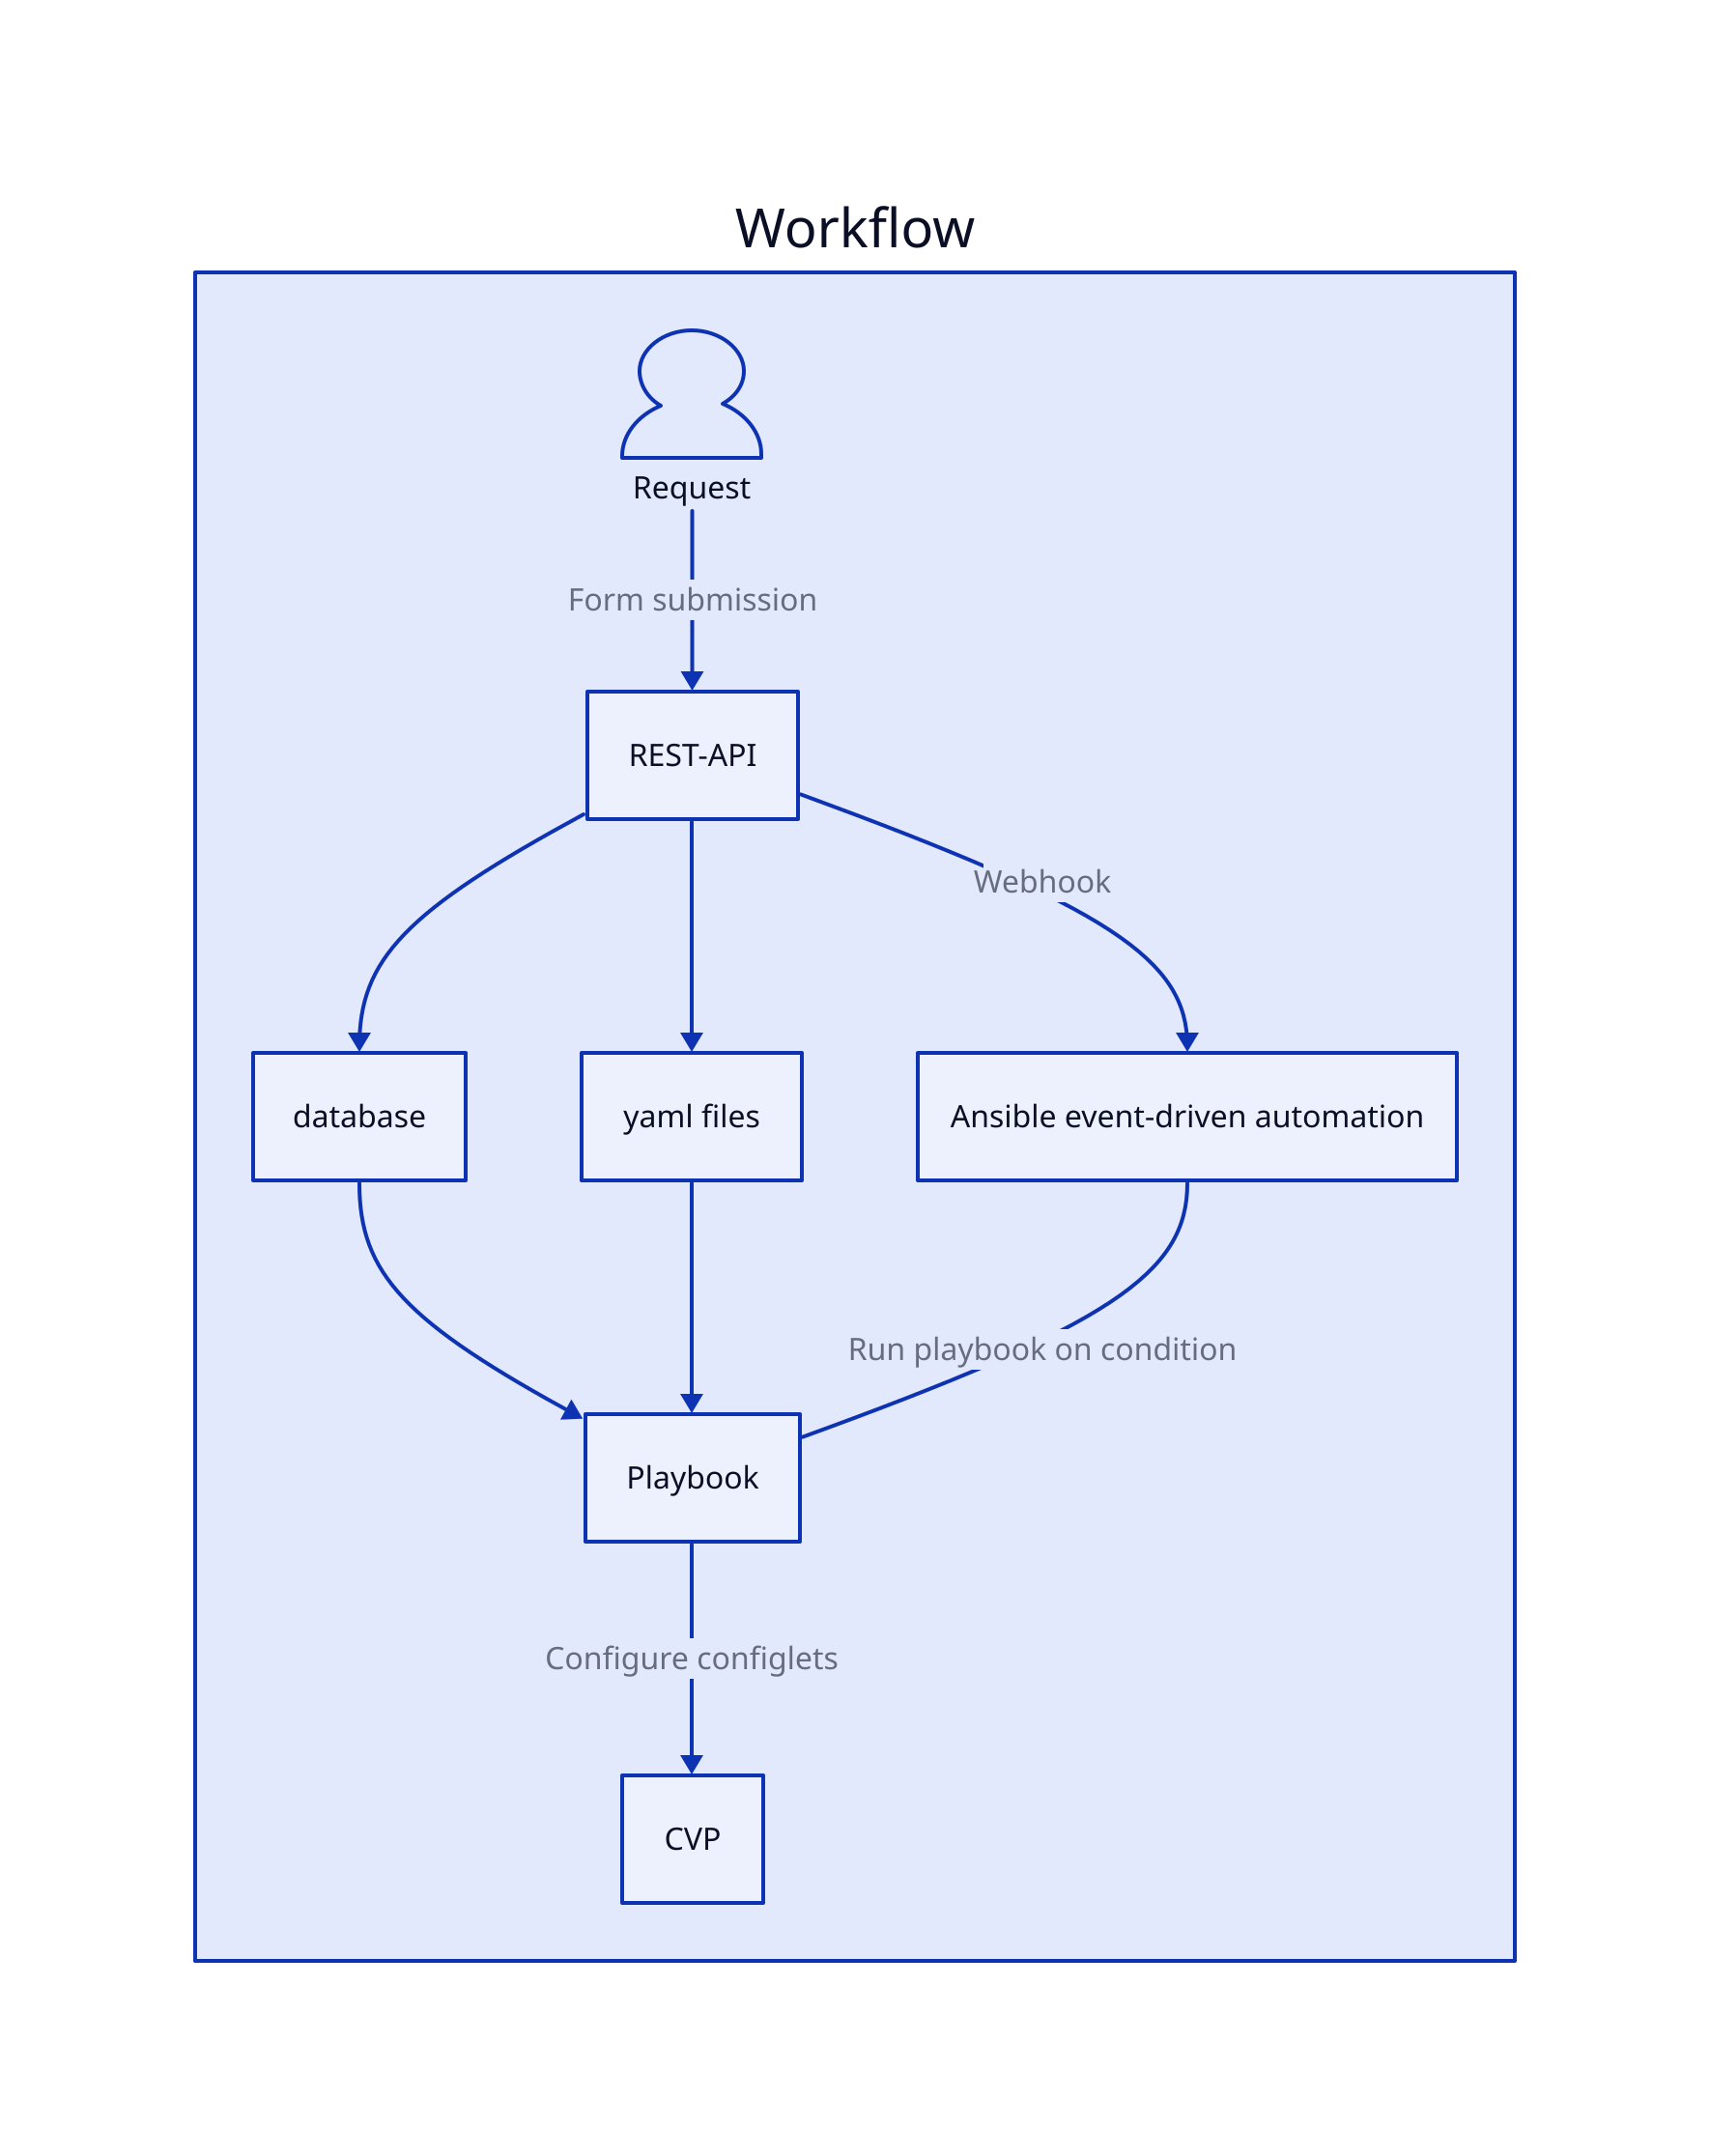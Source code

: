 Workflow: {
  x: Request
  x: {
    shape: person
  }
  database
  yaml files
  REST-API
  Ansible EDA: Ansible event-driven automation
  x -> REST-API: Form submission
  REST-API -> Ansible EDA: Webhook
  REST-API -> database
  REST-API -> yaml files
  database -> Playbook
  yaml files -> playbook
  Playbook
  Ansible EDA -- Playbook: Run playbook on condition
  CVP
  Playbook -> CVP: Configure configlets
}

